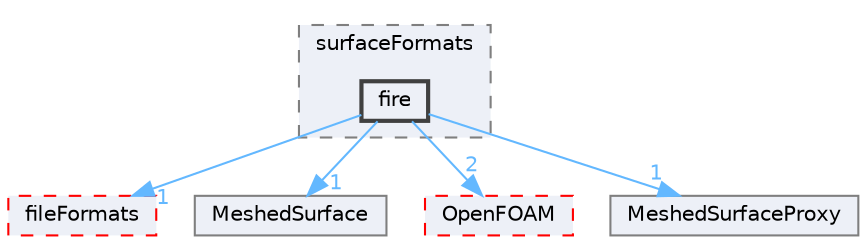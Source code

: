 digraph "src/surfMesh/surfaceFormats/fire"
{
 // LATEX_PDF_SIZE
  bgcolor="transparent";
  edge [fontname=Helvetica,fontsize=10,labelfontname=Helvetica,labelfontsize=10];
  node [fontname=Helvetica,fontsize=10,shape=box,height=0.2,width=0.4];
  compound=true
  subgraph clusterdir_3ad8f5f9808d8196d04eb1769c1a10a8 {
    graph [ bgcolor="#edf0f7", pencolor="grey50", label="surfaceFormats", fontname=Helvetica,fontsize=10 style="filled,dashed", URL="dir_3ad8f5f9808d8196d04eb1769c1a10a8.html",tooltip=""]
  dir_790ca543ebb2f3a5d5029760c75e72c0 [label="fire", fillcolor="#edf0f7", color="grey25", style="filled,bold", URL="dir_790ca543ebb2f3a5d5029760c75e72c0.html",tooltip=""];
  }
  dir_b05602f37bb521a7142c0a3e200b5f35 [label="fileFormats", fillcolor="#edf0f7", color="red", style="filled,dashed", URL="dir_b05602f37bb521a7142c0a3e200b5f35.html",tooltip=""];
  dir_c7b425ce1feba157c3a628060f167f64 [label="MeshedSurface", fillcolor="#edf0f7", color="grey50", style="filled", URL="dir_c7b425ce1feba157c3a628060f167f64.html",tooltip=""];
  dir_c5473ff19b20e6ec4dfe5c310b3778a8 [label="OpenFOAM", fillcolor="#edf0f7", color="red", style="filled,dashed", URL="dir_c5473ff19b20e6ec4dfe5c310b3778a8.html",tooltip=""];
  dir_b2d126e3ab79c2145c7a44de22e5f675 [label="MeshedSurfaceProxy", fillcolor="#edf0f7", color="grey50", style="filled", URL="dir_b2d126e3ab79c2145c7a44de22e5f675.html",tooltip=""];
  dir_790ca543ebb2f3a5d5029760c75e72c0->dir_b05602f37bb521a7142c0a3e200b5f35 [headlabel="1", labeldistance=1.5 headhref="dir_001392_001353.html" href="dir_001392_001353.html" color="steelblue1" fontcolor="steelblue1"];
  dir_790ca543ebb2f3a5d5029760c75e72c0->dir_b2d126e3ab79c2145c7a44de22e5f675 [headlabel="1", labeldistance=1.5 headhref="dir_001392_002367.html" href="dir_001392_002367.html" color="steelblue1" fontcolor="steelblue1"];
  dir_790ca543ebb2f3a5d5029760c75e72c0->dir_c5473ff19b20e6ec4dfe5c310b3778a8 [headlabel="2", labeldistance=1.5 headhref="dir_001392_002695.html" href="dir_001392_002695.html" color="steelblue1" fontcolor="steelblue1"];
  dir_790ca543ebb2f3a5d5029760c75e72c0->dir_c7b425ce1feba157c3a628060f167f64 [headlabel="1", labeldistance=1.5 headhref="dir_001392_002365.html" href="dir_001392_002365.html" color="steelblue1" fontcolor="steelblue1"];
}
